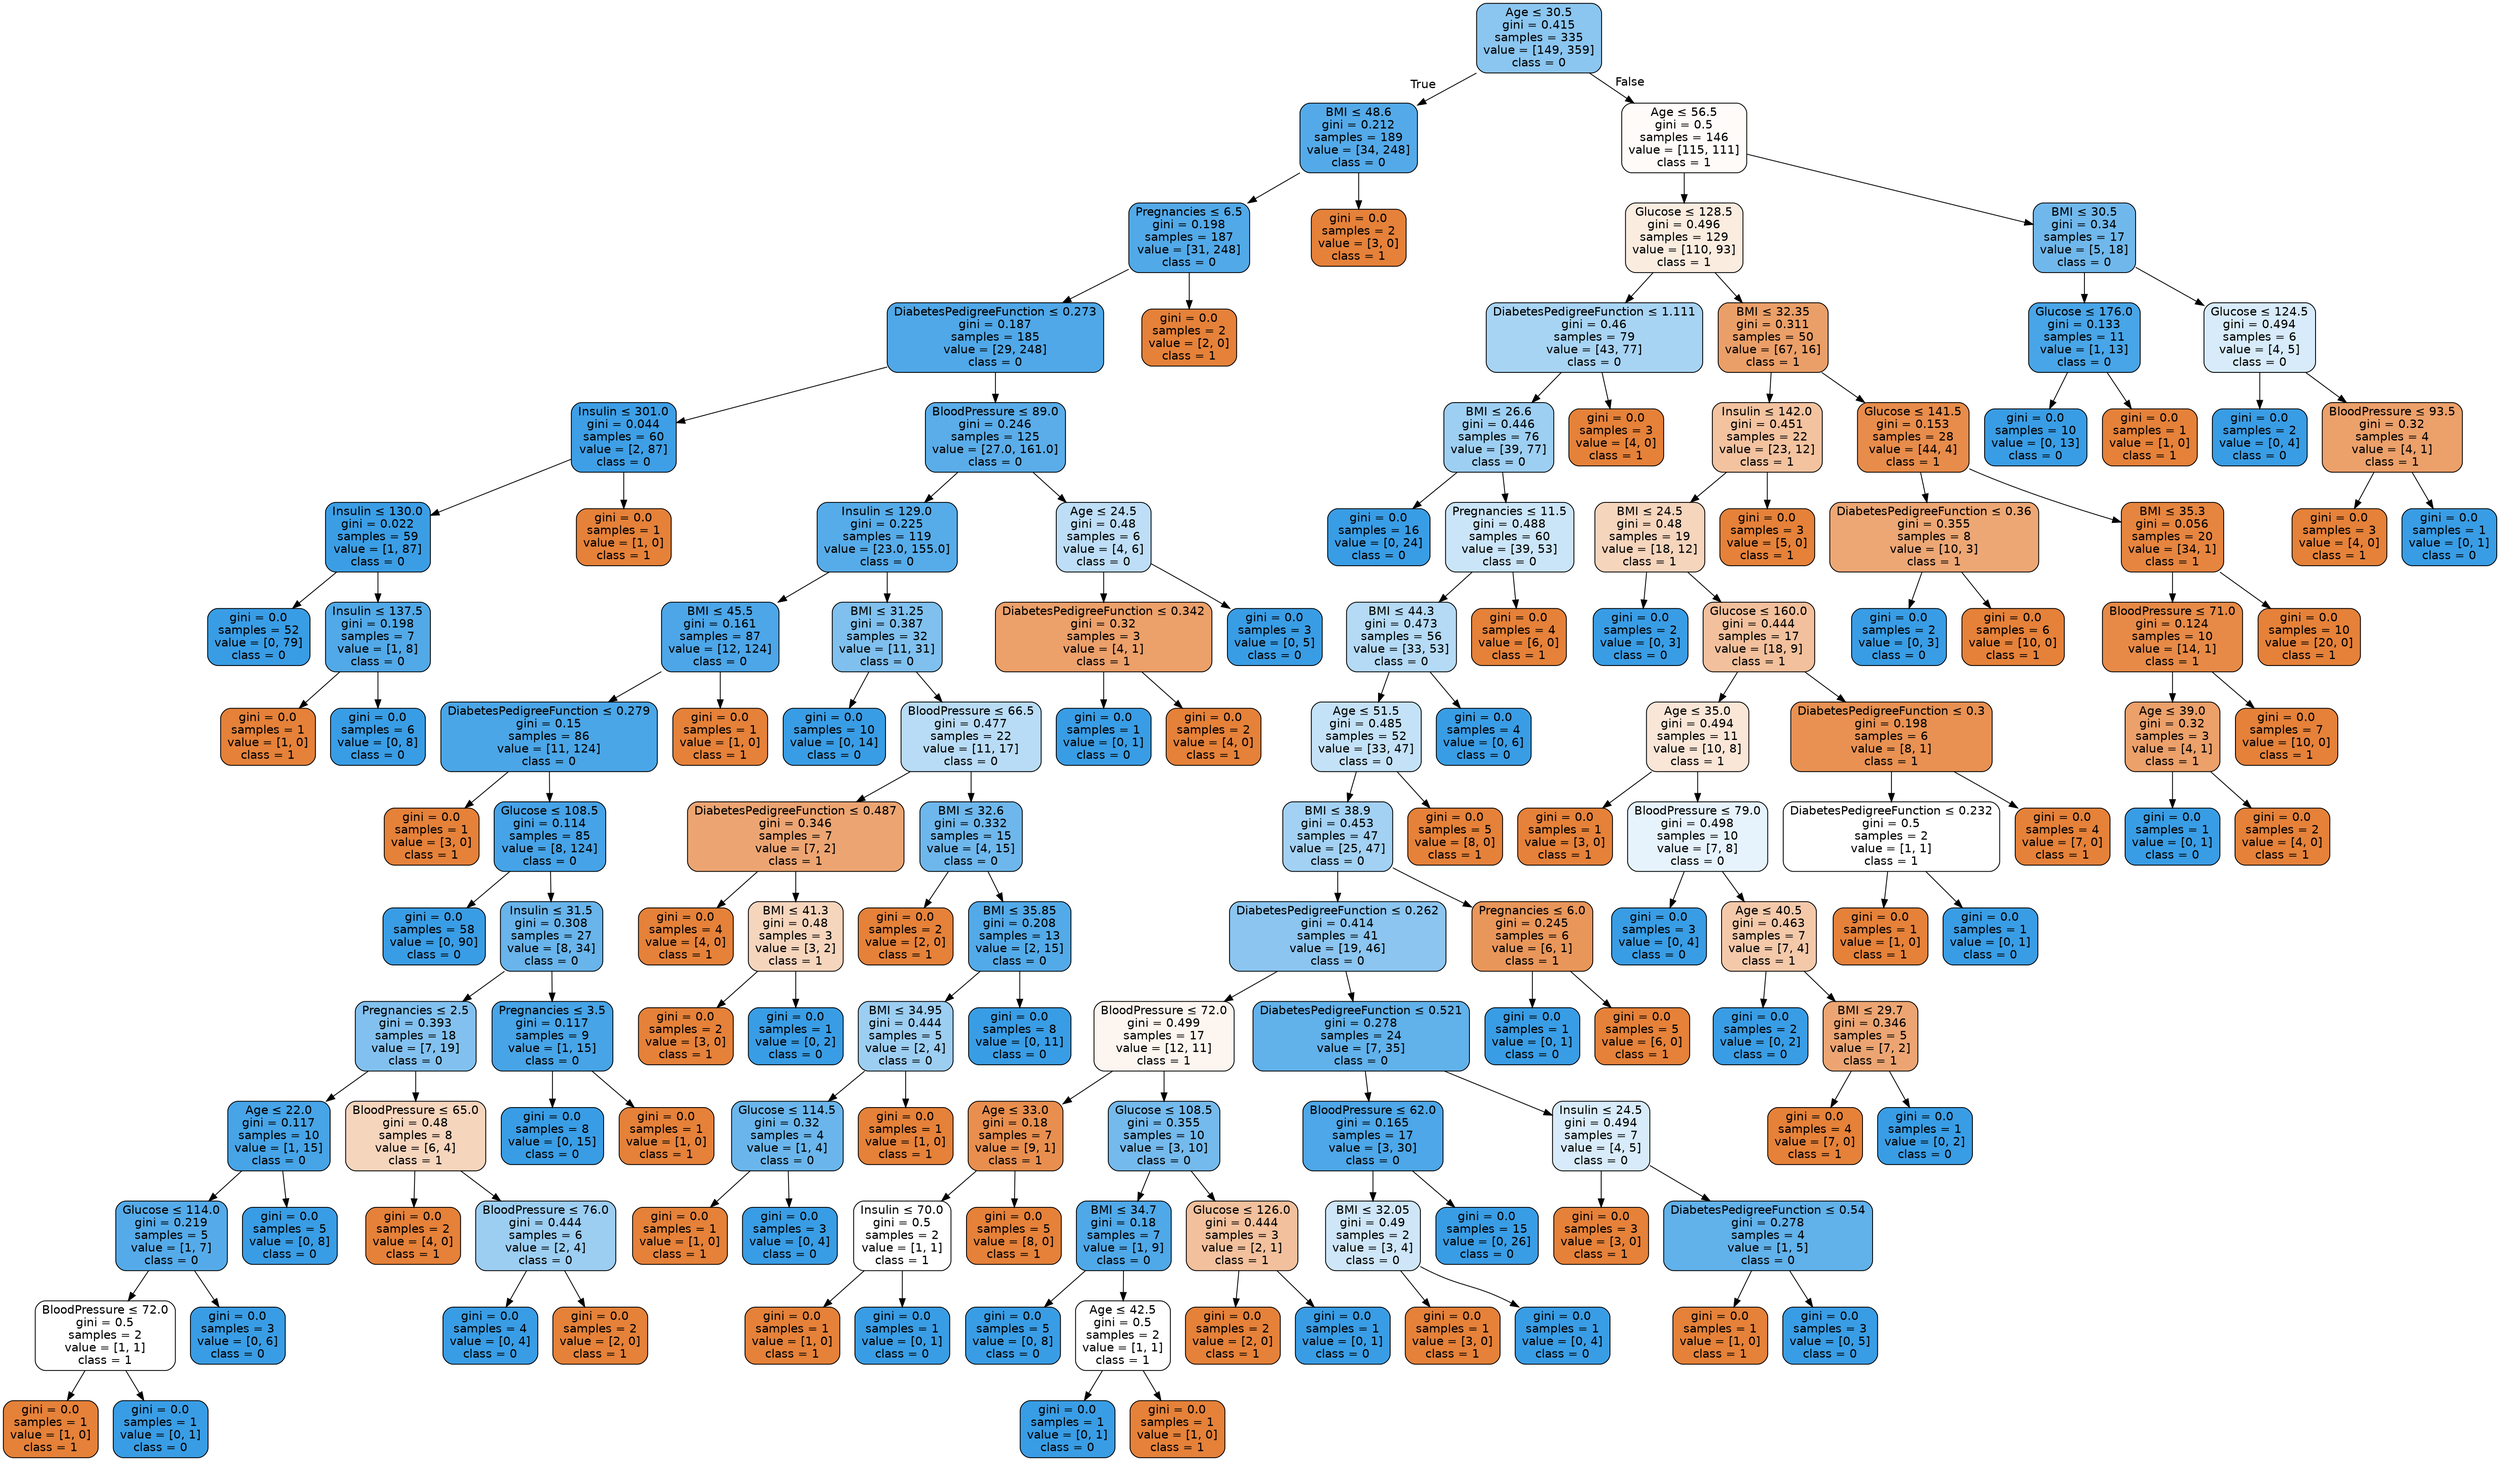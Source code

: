 digraph Tree {
node [shape=box, style="filled, rounded", color="black", fontname="helvetica"] ;
edge [fontname="helvetica"] ;
0 [label=<Age &le; 30.5<br/>gini = 0.415<br/>samples = 335<br/>value = [149, 359]<br/>class = 0>, fillcolor="#8bc6f0"] ;
1 [label=<BMI &le; 48.6<br/>gini = 0.212<br/>samples = 189<br/>value = [34, 248]<br/>class = 0>, fillcolor="#54aae9"] ;
0 -> 1 [labeldistance=2.5, labelangle=45, headlabel="True"] ;
2 [label=<Pregnancies &le; 6.5<br/>gini = 0.198<br/>samples = 187<br/>value = [31, 248]<br/>class = 0>, fillcolor="#52a9e8"] ;
1 -> 2 ;
3 [label=<DiabetesPedigreeFunction &le; 0.273<br/>gini = 0.187<br/>samples = 185<br/>value = [29, 248]<br/>class = 0>, fillcolor="#50a8e8"] ;
2 -> 3 ;
4 [label=<Insulin &le; 301.0<br/>gini = 0.044<br/>samples = 60<br/>value = [2, 87]<br/>class = 0>, fillcolor="#3e9fe6"] ;
3 -> 4 ;
5 [label=<Insulin &le; 130.0<br/>gini = 0.022<br/>samples = 59<br/>value = [1, 87]<br/>class = 0>, fillcolor="#3b9ee5"] ;
4 -> 5 ;
6 [label=<gini = 0.0<br/>samples = 52<br/>value = [0, 79]<br/>class = 0>, fillcolor="#399de5"] ;
5 -> 6 ;
7 [label=<Insulin &le; 137.5<br/>gini = 0.198<br/>samples = 7<br/>value = [1, 8]<br/>class = 0>, fillcolor="#52a9e8"] ;
5 -> 7 ;
8 [label=<gini = 0.0<br/>samples = 1<br/>value = [1, 0]<br/>class = 1>, fillcolor="#e58139"] ;
7 -> 8 ;
9 [label=<gini = 0.0<br/>samples = 6<br/>value = [0, 8]<br/>class = 0>, fillcolor="#399de5"] ;
7 -> 9 ;
10 [label=<gini = 0.0<br/>samples = 1<br/>value = [1, 0]<br/>class = 1>, fillcolor="#e58139"] ;
4 -> 10 ;
11 [label=<BloodPressure &le; 89.0<br/>gini = 0.246<br/>samples = 125<br/>value = [27.0, 161.0]<br/>class = 0>, fillcolor="#5aade9"] ;
3 -> 11 ;
12 [label=<Insulin &le; 129.0<br/>gini = 0.225<br/>samples = 119<br/>value = [23.0, 155.0]<br/>class = 0>, fillcolor="#56ace9"] ;
11 -> 12 ;
13 [label=<BMI &le; 45.5<br/>gini = 0.161<br/>samples = 87<br/>value = [12, 124]<br/>class = 0>, fillcolor="#4ca6e8"] ;
12 -> 13 ;
14 [label=<DiabetesPedigreeFunction &le; 0.279<br/>gini = 0.15<br/>samples = 86<br/>value = [11, 124]<br/>class = 0>, fillcolor="#4ba6e7"] ;
13 -> 14 ;
15 [label=<gini = 0.0<br/>samples = 1<br/>value = [3, 0]<br/>class = 1>, fillcolor="#e58139"] ;
14 -> 15 ;
16 [label=<Glucose &le; 108.5<br/>gini = 0.114<br/>samples = 85<br/>value = [8, 124]<br/>class = 0>, fillcolor="#46a3e7"] ;
14 -> 16 ;
17 [label=<gini = 0.0<br/>samples = 58<br/>value = [0, 90]<br/>class = 0>, fillcolor="#399de5"] ;
16 -> 17 ;
18 [label=<Insulin &le; 31.5<br/>gini = 0.308<br/>samples = 27<br/>value = [8, 34]<br/>class = 0>, fillcolor="#68b4eb"] ;
16 -> 18 ;
19 [label=<Pregnancies &le; 2.5<br/>gini = 0.393<br/>samples = 18<br/>value = [7, 19]<br/>class = 0>, fillcolor="#82c1ef"] ;
18 -> 19 ;
20 [label=<Age &le; 22.0<br/>gini = 0.117<br/>samples = 10<br/>value = [1, 15]<br/>class = 0>, fillcolor="#46a4e7"] ;
19 -> 20 ;
21 [label=<Glucose &le; 114.0<br/>gini = 0.219<br/>samples = 5<br/>value = [1, 7]<br/>class = 0>, fillcolor="#55abe9"] ;
20 -> 21 ;
22 [label=<BloodPressure &le; 72.0<br/>gini = 0.5<br/>samples = 2<br/>value = [1, 1]<br/>class = 1>, fillcolor="#ffffff"] ;
21 -> 22 ;
23 [label=<gini = 0.0<br/>samples = 1<br/>value = [1, 0]<br/>class = 1>, fillcolor="#e58139"] ;
22 -> 23 ;
24 [label=<gini = 0.0<br/>samples = 1<br/>value = [0, 1]<br/>class = 0>, fillcolor="#399de5"] ;
22 -> 24 ;
25 [label=<gini = 0.0<br/>samples = 3<br/>value = [0, 6]<br/>class = 0>, fillcolor="#399de5"] ;
21 -> 25 ;
26 [label=<gini = 0.0<br/>samples = 5<br/>value = [0, 8]<br/>class = 0>, fillcolor="#399de5"] ;
20 -> 26 ;
27 [label=<BloodPressure &le; 65.0<br/>gini = 0.48<br/>samples = 8<br/>value = [6, 4]<br/>class = 1>, fillcolor="#f6d5bd"] ;
19 -> 27 ;
28 [label=<gini = 0.0<br/>samples = 2<br/>value = [4, 0]<br/>class = 1>, fillcolor="#e58139"] ;
27 -> 28 ;
29 [label=<BloodPressure &le; 76.0<br/>gini = 0.444<br/>samples = 6<br/>value = [2, 4]<br/>class = 0>, fillcolor="#9ccef2"] ;
27 -> 29 ;
30 [label=<gini = 0.0<br/>samples = 4<br/>value = [0, 4]<br/>class = 0>, fillcolor="#399de5"] ;
29 -> 30 ;
31 [label=<gini = 0.0<br/>samples = 2<br/>value = [2, 0]<br/>class = 1>, fillcolor="#e58139"] ;
29 -> 31 ;
32 [label=<Pregnancies &le; 3.5<br/>gini = 0.117<br/>samples = 9<br/>value = [1, 15]<br/>class = 0>, fillcolor="#46a4e7"] ;
18 -> 32 ;
33 [label=<gini = 0.0<br/>samples = 8<br/>value = [0, 15]<br/>class = 0>, fillcolor="#399de5"] ;
32 -> 33 ;
34 [label=<gini = 0.0<br/>samples = 1<br/>value = [1, 0]<br/>class = 1>, fillcolor="#e58139"] ;
32 -> 34 ;
35 [label=<gini = 0.0<br/>samples = 1<br/>value = [1, 0]<br/>class = 1>, fillcolor="#e58139"] ;
13 -> 35 ;
36 [label=<BMI &le; 31.25<br/>gini = 0.387<br/>samples = 32<br/>value = [11, 31]<br/>class = 0>, fillcolor="#7fc0ee"] ;
12 -> 36 ;
37 [label=<gini = 0.0<br/>samples = 10<br/>value = [0, 14]<br/>class = 0>, fillcolor="#399de5"] ;
36 -> 37 ;
38 [label=<BloodPressure &le; 66.5<br/>gini = 0.477<br/>samples = 22<br/>value = [11, 17]<br/>class = 0>, fillcolor="#b9dcf6"] ;
36 -> 38 ;
39 [label=<DiabetesPedigreeFunction &le; 0.487<br/>gini = 0.346<br/>samples = 7<br/>value = [7, 2]<br/>class = 1>, fillcolor="#eca572"] ;
38 -> 39 ;
40 [label=<gini = 0.0<br/>samples = 4<br/>value = [4, 0]<br/>class = 1>, fillcolor="#e58139"] ;
39 -> 40 ;
41 [label=<BMI &le; 41.3<br/>gini = 0.48<br/>samples = 3<br/>value = [3, 2]<br/>class = 1>, fillcolor="#f6d5bd"] ;
39 -> 41 ;
42 [label=<gini = 0.0<br/>samples = 2<br/>value = [3, 0]<br/>class = 1>, fillcolor="#e58139"] ;
41 -> 42 ;
43 [label=<gini = 0.0<br/>samples = 1<br/>value = [0, 2]<br/>class = 0>, fillcolor="#399de5"] ;
41 -> 43 ;
44 [label=<BMI &le; 32.6<br/>gini = 0.332<br/>samples = 15<br/>value = [4, 15]<br/>class = 0>, fillcolor="#6eb7ec"] ;
38 -> 44 ;
45 [label=<gini = 0.0<br/>samples = 2<br/>value = [2, 0]<br/>class = 1>, fillcolor="#e58139"] ;
44 -> 45 ;
46 [label=<BMI &le; 35.85<br/>gini = 0.208<br/>samples = 13<br/>value = [2, 15]<br/>class = 0>, fillcolor="#53aae8"] ;
44 -> 46 ;
47 [label=<BMI &le; 34.95<br/>gini = 0.444<br/>samples = 5<br/>value = [2, 4]<br/>class = 0>, fillcolor="#9ccef2"] ;
46 -> 47 ;
48 [label=<Glucose &le; 114.5<br/>gini = 0.32<br/>samples = 4<br/>value = [1, 4]<br/>class = 0>, fillcolor="#6ab6ec"] ;
47 -> 48 ;
49 [label=<gini = 0.0<br/>samples = 1<br/>value = [1, 0]<br/>class = 1>, fillcolor="#e58139"] ;
48 -> 49 ;
50 [label=<gini = 0.0<br/>samples = 3<br/>value = [0, 4]<br/>class = 0>, fillcolor="#399de5"] ;
48 -> 50 ;
51 [label=<gini = 0.0<br/>samples = 1<br/>value = [1, 0]<br/>class = 1>, fillcolor="#e58139"] ;
47 -> 51 ;
52 [label=<gini = 0.0<br/>samples = 8<br/>value = [0, 11]<br/>class = 0>, fillcolor="#399de5"] ;
46 -> 52 ;
53 [label=<Age &le; 24.5<br/>gini = 0.48<br/>samples = 6<br/>value = [4, 6]<br/>class = 0>, fillcolor="#bddef6"] ;
11 -> 53 ;
54 [label=<DiabetesPedigreeFunction &le; 0.342<br/>gini = 0.32<br/>samples = 3<br/>value = [4, 1]<br/>class = 1>, fillcolor="#eca06a"] ;
53 -> 54 ;
55 [label=<gini = 0.0<br/>samples = 1<br/>value = [0, 1]<br/>class = 0>, fillcolor="#399de5"] ;
54 -> 55 ;
56 [label=<gini = 0.0<br/>samples = 2<br/>value = [4, 0]<br/>class = 1>, fillcolor="#e58139"] ;
54 -> 56 ;
57 [label=<gini = 0.0<br/>samples = 3<br/>value = [0, 5]<br/>class = 0>, fillcolor="#399de5"] ;
53 -> 57 ;
58 [label=<gini = 0.0<br/>samples = 2<br/>value = [2, 0]<br/>class = 1>, fillcolor="#e58139"] ;
2 -> 58 ;
59 [label=<gini = 0.0<br/>samples = 2<br/>value = [3, 0]<br/>class = 1>, fillcolor="#e58139"] ;
1 -> 59 ;
60 [label=<Age &le; 56.5<br/>gini = 0.5<br/>samples = 146<br/>value = [115, 111]<br/>class = 1>, fillcolor="#fefbf8"] ;
0 -> 60 [labeldistance=2.5, labelangle=-45, headlabel="False"] ;
61 [label=<Glucose &le; 128.5<br/>gini = 0.496<br/>samples = 129<br/>value = [110, 93]<br/>class = 1>, fillcolor="#fbece0"] ;
60 -> 61 ;
62 [label=<DiabetesPedigreeFunction &le; 1.111<br/>gini = 0.46<br/>samples = 79<br/>value = [43, 77]<br/>class = 0>, fillcolor="#a8d4f4"] ;
61 -> 62 ;
63 [label=<BMI &le; 26.6<br/>gini = 0.446<br/>samples = 76<br/>value = [39, 77]<br/>class = 0>, fillcolor="#9dcff2"] ;
62 -> 63 ;
64 [label=<gini = 0.0<br/>samples = 16<br/>value = [0, 24]<br/>class = 0>, fillcolor="#399de5"] ;
63 -> 64 ;
65 [label=<Pregnancies &le; 11.5<br/>gini = 0.488<br/>samples = 60<br/>value = [39, 53]<br/>class = 0>, fillcolor="#cbe5f8"] ;
63 -> 65 ;
66 [label=<BMI &le; 44.3<br/>gini = 0.473<br/>samples = 56<br/>value = [33, 53]<br/>class = 0>, fillcolor="#b4daf5"] ;
65 -> 66 ;
67 [label=<Age &le; 51.5<br/>gini = 0.485<br/>samples = 52<br/>value = [33, 47]<br/>class = 0>, fillcolor="#c4e2f7"] ;
66 -> 67 ;
68 [label=<BMI &le; 38.9<br/>gini = 0.453<br/>samples = 47<br/>value = [25, 47]<br/>class = 0>, fillcolor="#a2d1f3"] ;
67 -> 68 ;
69 [label=<DiabetesPedigreeFunction &le; 0.262<br/>gini = 0.414<br/>samples = 41<br/>value = [19, 46]<br/>class = 0>, fillcolor="#8bc5f0"] ;
68 -> 69 ;
70 [label=<BloodPressure &le; 72.0<br/>gini = 0.499<br/>samples = 17<br/>value = [12, 11]<br/>class = 1>, fillcolor="#fdf5ef"] ;
69 -> 70 ;
71 [label=<Age &le; 33.0<br/>gini = 0.18<br/>samples = 7<br/>value = [9, 1]<br/>class = 1>, fillcolor="#e88f4f"] ;
70 -> 71 ;
72 [label=<Insulin &le; 70.0<br/>gini = 0.5<br/>samples = 2<br/>value = [1, 1]<br/>class = 1>, fillcolor="#ffffff"] ;
71 -> 72 ;
73 [label=<gini = 0.0<br/>samples = 1<br/>value = [1, 0]<br/>class = 1>, fillcolor="#e58139"] ;
72 -> 73 ;
74 [label=<gini = 0.0<br/>samples = 1<br/>value = [0, 1]<br/>class = 0>, fillcolor="#399de5"] ;
72 -> 74 ;
75 [label=<gini = 0.0<br/>samples = 5<br/>value = [8, 0]<br/>class = 1>, fillcolor="#e58139"] ;
71 -> 75 ;
76 [label=<Glucose &le; 108.5<br/>gini = 0.355<br/>samples = 10<br/>value = [3, 10]<br/>class = 0>, fillcolor="#74baed"] ;
70 -> 76 ;
77 [label=<BMI &le; 34.7<br/>gini = 0.18<br/>samples = 7<br/>value = [1, 9]<br/>class = 0>, fillcolor="#4fa8e8"] ;
76 -> 77 ;
78 [label=<gini = 0.0<br/>samples = 5<br/>value = [0, 8]<br/>class = 0>, fillcolor="#399de5"] ;
77 -> 78 ;
79 [label=<Age &le; 42.5<br/>gini = 0.5<br/>samples = 2<br/>value = [1, 1]<br/>class = 1>, fillcolor="#ffffff"] ;
77 -> 79 ;
80 [label=<gini = 0.0<br/>samples = 1<br/>value = [0, 1]<br/>class = 0>, fillcolor="#399de5"] ;
79 -> 80 ;
81 [label=<gini = 0.0<br/>samples = 1<br/>value = [1, 0]<br/>class = 1>, fillcolor="#e58139"] ;
79 -> 81 ;
82 [label=<Glucose &le; 126.0<br/>gini = 0.444<br/>samples = 3<br/>value = [2, 1]<br/>class = 1>, fillcolor="#f2c09c"] ;
76 -> 82 ;
83 [label=<gini = 0.0<br/>samples = 2<br/>value = [2, 0]<br/>class = 1>, fillcolor="#e58139"] ;
82 -> 83 ;
84 [label=<gini = 0.0<br/>samples = 1<br/>value = [0, 1]<br/>class = 0>, fillcolor="#399de5"] ;
82 -> 84 ;
85 [label=<DiabetesPedigreeFunction &le; 0.521<br/>gini = 0.278<br/>samples = 24<br/>value = [7, 35]<br/>class = 0>, fillcolor="#61b1ea"] ;
69 -> 85 ;
86 [label=<BloodPressure &le; 62.0<br/>gini = 0.165<br/>samples = 17<br/>value = [3, 30]<br/>class = 0>, fillcolor="#4da7e8"] ;
85 -> 86 ;
87 [label=<BMI &le; 32.05<br/>gini = 0.49<br/>samples = 2<br/>value = [3, 4]<br/>class = 0>, fillcolor="#cee6f8"] ;
86 -> 87 ;
88 [label=<gini = 0.0<br/>samples = 1<br/>value = [3, 0]<br/>class = 1>, fillcolor="#e58139"] ;
87 -> 88 ;
89 [label=<gini = 0.0<br/>samples = 1<br/>value = [0, 4]<br/>class = 0>, fillcolor="#399de5"] ;
87 -> 89 ;
90 [label=<gini = 0.0<br/>samples = 15<br/>value = [0, 26]<br/>class = 0>, fillcolor="#399de5"] ;
86 -> 90 ;
91 [label=<Insulin &le; 24.5<br/>gini = 0.494<br/>samples = 7<br/>value = [4, 5]<br/>class = 0>, fillcolor="#d7ebfa"] ;
85 -> 91 ;
92 [label=<gini = 0.0<br/>samples = 3<br/>value = [3, 0]<br/>class = 1>, fillcolor="#e58139"] ;
91 -> 92 ;
93 [label=<DiabetesPedigreeFunction &le; 0.54<br/>gini = 0.278<br/>samples = 4<br/>value = [1, 5]<br/>class = 0>, fillcolor="#61b1ea"] ;
91 -> 93 ;
94 [label=<gini = 0.0<br/>samples = 1<br/>value = [1, 0]<br/>class = 1>, fillcolor="#e58139"] ;
93 -> 94 ;
95 [label=<gini = 0.0<br/>samples = 3<br/>value = [0, 5]<br/>class = 0>, fillcolor="#399de5"] ;
93 -> 95 ;
96 [label=<Pregnancies &le; 6.0<br/>gini = 0.245<br/>samples = 6<br/>value = [6, 1]<br/>class = 1>, fillcolor="#e9965a"] ;
68 -> 96 ;
97 [label=<gini = 0.0<br/>samples = 1<br/>value = [0, 1]<br/>class = 0>, fillcolor="#399de5"] ;
96 -> 97 ;
98 [label=<gini = 0.0<br/>samples = 5<br/>value = [6, 0]<br/>class = 1>, fillcolor="#e58139"] ;
96 -> 98 ;
99 [label=<gini = 0.0<br/>samples = 5<br/>value = [8, 0]<br/>class = 1>, fillcolor="#e58139"] ;
67 -> 99 ;
100 [label=<gini = 0.0<br/>samples = 4<br/>value = [0, 6]<br/>class = 0>, fillcolor="#399de5"] ;
66 -> 100 ;
101 [label=<gini = 0.0<br/>samples = 4<br/>value = [6, 0]<br/>class = 1>, fillcolor="#e58139"] ;
65 -> 101 ;
102 [label=<gini = 0.0<br/>samples = 3<br/>value = [4, 0]<br/>class = 1>, fillcolor="#e58139"] ;
62 -> 102 ;
103 [label=<BMI &le; 32.35<br/>gini = 0.311<br/>samples = 50<br/>value = [67, 16]<br/>class = 1>, fillcolor="#eb9f68"] ;
61 -> 103 ;
104 [label=<Insulin &le; 142.0<br/>gini = 0.451<br/>samples = 22<br/>value = [23, 12]<br/>class = 1>, fillcolor="#f3c3a0"] ;
103 -> 104 ;
105 [label=<BMI &le; 24.5<br/>gini = 0.48<br/>samples = 19<br/>value = [18, 12]<br/>class = 1>, fillcolor="#f6d5bd"] ;
104 -> 105 ;
106 [label=<gini = 0.0<br/>samples = 2<br/>value = [0, 3]<br/>class = 0>, fillcolor="#399de5"] ;
105 -> 106 ;
107 [label=<Glucose &le; 160.0<br/>gini = 0.444<br/>samples = 17<br/>value = [18, 9]<br/>class = 1>, fillcolor="#f2c09c"] ;
105 -> 107 ;
108 [label=<Age &le; 35.0<br/>gini = 0.494<br/>samples = 11<br/>value = [10, 8]<br/>class = 1>, fillcolor="#fae6d7"] ;
107 -> 108 ;
109 [label=<gini = 0.0<br/>samples = 1<br/>value = [3, 0]<br/>class = 1>, fillcolor="#e58139"] ;
108 -> 109 ;
110 [label=<BloodPressure &le; 79.0<br/>gini = 0.498<br/>samples = 10<br/>value = [7, 8]<br/>class = 0>, fillcolor="#e6f3fc"] ;
108 -> 110 ;
111 [label=<gini = 0.0<br/>samples = 3<br/>value = [0, 4]<br/>class = 0>, fillcolor="#399de5"] ;
110 -> 111 ;
112 [label=<Age &le; 40.5<br/>gini = 0.463<br/>samples = 7<br/>value = [7, 4]<br/>class = 1>, fillcolor="#f4c9aa"] ;
110 -> 112 ;
113 [label=<gini = 0.0<br/>samples = 2<br/>value = [0, 2]<br/>class = 0>, fillcolor="#399de5"] ;
112 -> 113 ;
114 [label=<BMI &le; 29.7<br/>gini = 0.346<br/>samples = 5<br/>value = [7, 2]<br/>class = 1>, fillcolor="#eca572"] ;
112 -> 114 ;
115 [label=<gini = 0.0<br/>samples = 4<br/>value = [7, 0]<br/>class = 1>, fillcolor="#e58139"] ;
114 -> 115 ;
116 [label=<gini = 0.0<br/>samples = 1<br/>value = [0, 2]<br/>class = 0>, fillcolor="#399de5"] ;
114 -> 116 ;
117 [label=<DiabetesPedigreeFunction &le; 0.3<br/>gini = 0.198<br/>samples = 6<br/>value = [8, 1]<br/>class = 1>, fillcolor="#e89152"] ;
107 -> 117 ;
118 [label=<DiabetesPedigreeFunction &le; 0.232<br/>gini = 0.5<br/>samples = 2<br/>value = [1, 1]<br/>class = 1>, fillcolor="#ffffff"] ;
117 -> 118 ;
119 [label=<gini = 0.0<br/>samples = 1<br/>value = [1, 0]<br/>class = 1>, fillcolor="#e58139"] ;
118 -> 119 ;
120 [label=<gini = 0.0<br/>samples = 1<br/>value = [0, 1]<br/>class = 0>, fillcolor="#399de5"] ;
118 -> 120 ;
121 [label=<gini = 0.0<br/>samples = 4<br/>value = [7, 0]<br/>class = 1>, fillcolor="#e58139"] ;
117 -> 121 ;
122 [label=<gini = 0.0<br/>samples = 3<br/>value = [5, 0]<br/>class = 1>, fillcolor="#e58139"] ;
104 -> 122 ;
123 [label=<Glucose &le; 141.5<br/>gini = 0.153<br/>samples = 28<br/>value = [44, 4]<br/>class = 1>, fillcolor="#e78c4b"] ;
103 -> 123 ;
124 [label=<DiabetesPedigreeFunction &le; 0.36<br/>gini = 0.355<br/>samples = 8<br/>value = [10, 3]<br/>class = 1>, fillcolor="#eda774"] ;
123 -> 124 ;
125 [label=<gini = 0.0<br/>samples = 2<br/>value = [0, 3]<br/>class = 0>, fillcolor="#399de5"] ;
124 -> 125 ;
126 [label=<gini = 0.0<br/>samples = 6<br/>value = [10, 0]<br/>class = 1>, fillcolor="#e58139"] ;
124 -> 126 ;
127 [label=<BMI &le; 35.3<br/>gini = 0.056<br/>samples = 20<br/>value = [34, 1]<br/>class = 1>, fillcolor="#e6853f"] ;
123 -> 127 ;
128 [label=<BloodPressure &le; 71.0<br/>gini = 0.124<br/>samples = 10<br/>value = [14, 1]<br/>class = 1>, fillcolor="#e78a47"] ;
127 -> 128 ;
129 [label=<Age &le; 39.0<br/>gini = 0.32<br/>samples = 3<br/>value = [4, 1]<br/>class = 1>, fillcolor="#eca06a"] ;
128 -> 129 ;
130 [label=<gini = 0.0<br/>samples = 1<br/>value = [0, 1]<br/>class = 0>, fillcolor="#399de5"] ;
129 -> 130 ;
131 [label=<gini = 0.0<br/>samples = 2<br/>value = [4, 0]<br/>class = 1>, fillcolor="#e58139"] ;
129 -> 131 ;
132 [label=<gini = 0.0<br/>samples = 7<br/>value = [10, 0]<br/>class = 1>, fillcolor="#e58139"] ;
128 -> 132 ;
133 [label=<gini = 0.0<br/>samples = 10<br/>value = [20, 0]<br/>class = 1>, fillcolor="#e58139"] ;
127 -> 133 ;
134 [label=<BMI &le; 30.5<br/>gini = 0.34<br/>samples = 17<br/>value = [5, 18]<br/>class = 0>, fillcolor="#70b8ec"] ;
60 -> 134 ;
135 [label=<Glucose &le; 176.0<br/>gini = 0.133<br/>samples = 11<br/>value = [1, 13]<br/>class = 0>, fillcolor="#48a5e7"] ;
134 -> 135 ;
136 [label=<gini = 0.0<br/>samples = 10<br/>value = [0, 13]<br/>class = 0>, fillcolor="#399de5"] ;
135 -> 136 ;
137 [label=<gini = 0.0<br/>samples = 1<br/>value = [1, 0]<br/>class = 1>, fillcolor="#e58139"] ;
135 -> 137 ;
138 [label=<Glucose &le; 124.5<br/>gini = 0.494<br/>samples = 6<br/>value = [4, 5]<br/>class = 0>, fillcolor="#d7ebfa"] ;
134 -> 138 ;
139 [label=<gini = 0.0<br/>samples = 2<br/>value = [0, 4]<br/>class = 0>, fillcolor="#399de5"] ;
138 -> 139 ;
140 [label=<BloodPressure &le; 93.5<br/>gini = 0.32<br/>samples = 4<br/>value = [4, 1]<br/>class = 1>, fillcolor="#eca06a"] ;
138 -> 140 ;
141 [label=<gini = 0.0<br/>samples = 3<br/>value = [4, 0]<br/>class = 1>, fillcolor="#e58139"] ;
140 -> 141 ;
142 [label=<gini = 0.0<br/>samples = 1<br/>value = [0, 1]<br/>class = 0>, fillcolor="#399de5"] ;
140 -> 142 ;
}